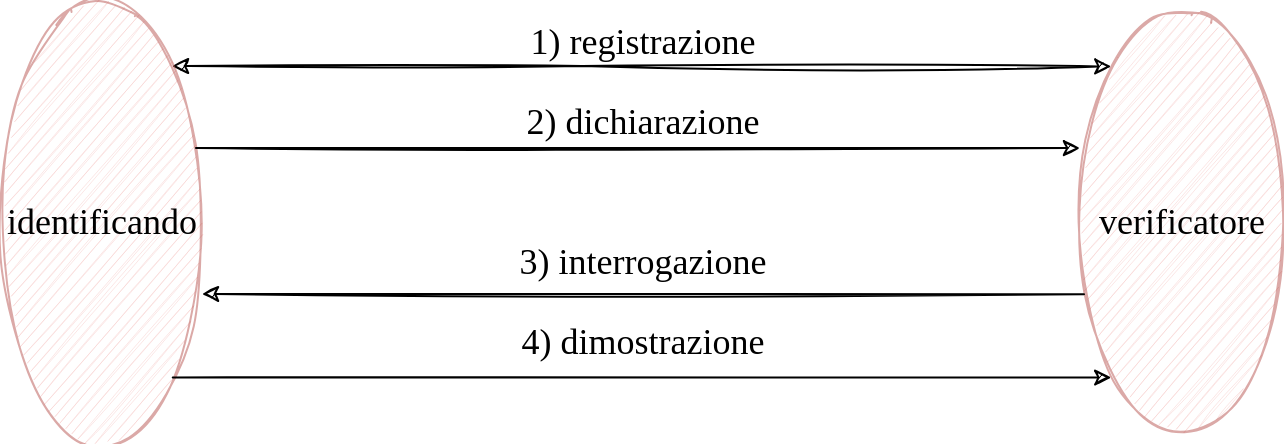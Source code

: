 <mxfile version="15.9.6" type="device"><diagram id="JP0gBPxypD-B3swmiFSp" name="Page-1"><mxGraphModel dx="1422" dy="700" grid="1" gridSize="10" guides="1" tooltips="1" connect="1" arrows="1" fold="1" page="1" pageScale="1" pageWidth="827" pageHeight="1169" math="0" shadow="0"><root><mxCell id="0"/><mxCell id="1" parent="0"/><mxCell id="sLvbos2_5OhzHZyutMdO-7" value="1) registrazione" style="edgeStyle=orthogonalEdgeStyle;rounded=0;sketch=1;orthogonalLoop=1;jettySize=auto;html=1;fontFamily=Maven Pro;fontSize=18;entryX=0;entryY=0;entryDx=0;entryDy=0;startArrow=classic;startFill=1;fontSource=https%3A%2F%2Ffonts.googleapis.com%2Fcss%3Ffamily%3DMaven%2BPro;labelBackgroundColor=none;" parent="1" target="Y4TUV4H3YHWyU1hq7ZdA-1" edge="1"><mxGeometry x="0.001" y="12" relative="1" as="geometry"><mxPoint x="185" y="372" as="sourcePoint"/><mxPoint x="620" y="340" as="targetPoint"/><Array as="points"><mxPoint x="390" y="372"/><mxPoint x="390" y="372"/></Array><mxPoint as="offset"/></mxGeometry></mxCell><mxCell id="FrdOh2KGLZJYutwBbuUi-4" value="identificando" style="ellipse;whiteSpace=wrap;html=1;labelBackgroundColor=none;labelBorderColor=none;sketch=1;fontFamily=Maven Pro;fontSize=18;fillColor=#f8cecc;strokeColor=#b85450;spacingBottom=0;opacity=50;verticalAlign=middle;fontStyle=0;fontSource=https%3A%2F%2Ffonts.googleapis.com%2Fcss%3Ffamily%3DMaven%2BPro;" parent="1" vertex="1"><mxGeometry x="100" y="340" width="100" height="220" as="geometry"/></mxCell><mxCell id="Y4TUV4H3YHWyU1hq7ZdA-1" value="verificatore" style="ellipse;whiteSpace=wrap;html=1;labelBackgroundColor=none;labelBorderColor=none;sketch=1;fontFamily=Maven Pro;fontSize=18;fillColor=#f8cecc;strokeColor=#b85450;spacingBottom=0;opacity=50;verticalAlign=middle;fontStyle=0;fontSource=https%3A%2F%2Ffonts.googleapis.com%2Fcss%3Ffamily%3DMaven%2BPro;" parent="1" vertex="1"><mxGeometry x="640" y="340" width="100" height="220" as="geometry"/></mxCell><mxCell id="sLvbos2_5OhzHZyutMdO-3" style="edgeStyle=orthogonalEdgeStyle;rounded=0;sketch=1;orthogonalLoop=1;jettySize=auto;html=1;entryX=1.02;entryY=0.5;entryDx=0;entryDy=0;entryPerimeter=0;fontFamily=Maven Pro;fontSize=18;" parent="1" edge="1"><mxGeometry relative="1" as="geometry"><Array as="points"><mxPoint x="670" y="390"/><mxPoint x="670" y="509"/></Array><mxPoint x="600" y="390" as="sourcePoint"/></mxGeometry></mxCell><mxCell id="lHTlruN3aYg3zlFj-AM4-1" value="2) dichiarazione" style="endArrow=classic;html=1;rounded=0;sketch=1;exitX=0.97;exitY=0.332;exitDx=0;exitDy=0;exitPerimeter=0;entryX=-0.01;entryY=0.332;entryDx=0;entryDy=0;entryPerimeter=0;fontFamily=Maven Pro;fontSize=18;fontSource=https%3A%2F%2Ffonts.googleapis.com%2Fcss%3Ffamily%3DMaven%2BPro;labelBackgroundColor=none;" parent="1" source="FrdOh2KGLZJYutwBbuUi-4" target="Y4TUV4H3YHWyU1hq7ZdA-1" edge="1"><mxGeometry x="0.009" y="13" width="50" height="50" relative="1" as="geometry"><mxPoint x="250" y="470" as="sourcePoint"/><mxPoint x="300" y="420" as="targetPoint"/><mxPoint as="offset"/></mxGeometry></mxCell><mxCell id="lHTlruN3aYg3zlFj-AM4-2" value="3) interrogazione" style="endArrow=classic;html=1;rounded=0;sketch=1;fontFamily=Maven Pro;fontSize=18;exitX=0.01;exitY=0.664;exitDx=0;exitDy=0;exitPerimeter=0;fontSource=https%3A%2F%2Ffonts.googleapis.com%2Fcss%3Ffamily%3DMaven%2BPro;labelBackgroundColor=none;" parent="1" source="Y4TUV4H3YHWyU1hq7ZdA-1" edge="1"><mxGeometry x="0.002" y="-16" width="50" height="50" relative="1" as="geometry"><mxPoint x="640" y="471" as="sourcePoint"/><mxPoint x="200" y="486" as="targetPoint"/><mxPoint as="offset"/></mxGeometry></mxCell><mxCell id="lHTlruN3aYg3zlFj-AM4-3" value="4) dimostrazione" style="endArrow=classic;html=1;rounded=0;sketch=1;exitX=1;exitY=1;exitDx=0;exitDy=0;entryX=0;entryY=1;entryDx=0;entryDy=0;fontSize=18;fontFamily=Maven Pro;fontSource=https%3A%2F%2Ffonts.googleapis.com%2Fcss%3Ffamily%3DMaven%2BPro;labelBackgroundColor=none;" parent="1" source="FrdOh2KGLZJYutwBbuUi-4" target="Y4TUV4H3YHWyU1hq7ZdA-1" edge="1"><mxGeometry y="18" width="50" height="50" relative="1" as="geometry"><mxPoint x="220" y="560" as="sourcePoint"/><mxPoint x="270" y="510" as="targetPoint"/><mxPoint as="offset"/></mxGeometry></mxCell></root></mxGraphModel></diagram></mxfile>